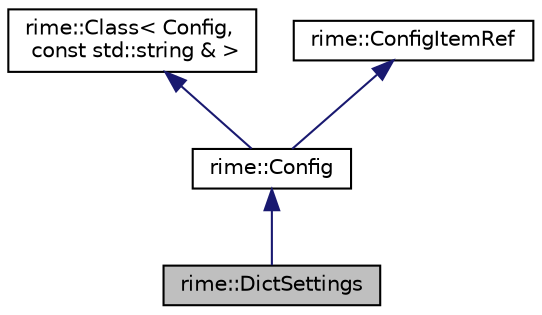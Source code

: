 digraph "rime::DictSettings"
{
  edge [fontname="Helvetica",fontsize="10",labelfontname="Helvetica",labelfontsize="10"];
  node [fontname="Helvetica",fontsize="10",shape=record];
  Node1 [label="rime::DictSettings",height=0.2,width=0.4,color="black", fillcolor="grey75", style="filled" fontcolor="black"];
  Node2 -> Node1 [dir="back",color="midnightblue",fontsize="10",style="solid",fontname="Helvetica"];
  Node2 [label="rime::Config",height=0.2,width=0.4,color="black", fillcolor="white", style="filled",URL="$a00030.html"];
  Node3 -> Node2 [dir="back",color="midnightblue",fontsize="10",style="solid",fontname="Helvetica"];
  Node3 [label="rime::Class\< Config,\l const std::string & \>",height=0.2,width=0.4,color="black", fillcolor="white", style="filled",URL="$a00017.html"];
  Node4 -> Node2 [dir="back",color="midnightblue",fontsize="10",style="solid",fontname="Helvetica"];
  Node4 [label="rime::ConfigItemRef",height=0.2,width=0.4,color="black", fillcolor="white", style="filled",URL="$a00036.html"];
}
